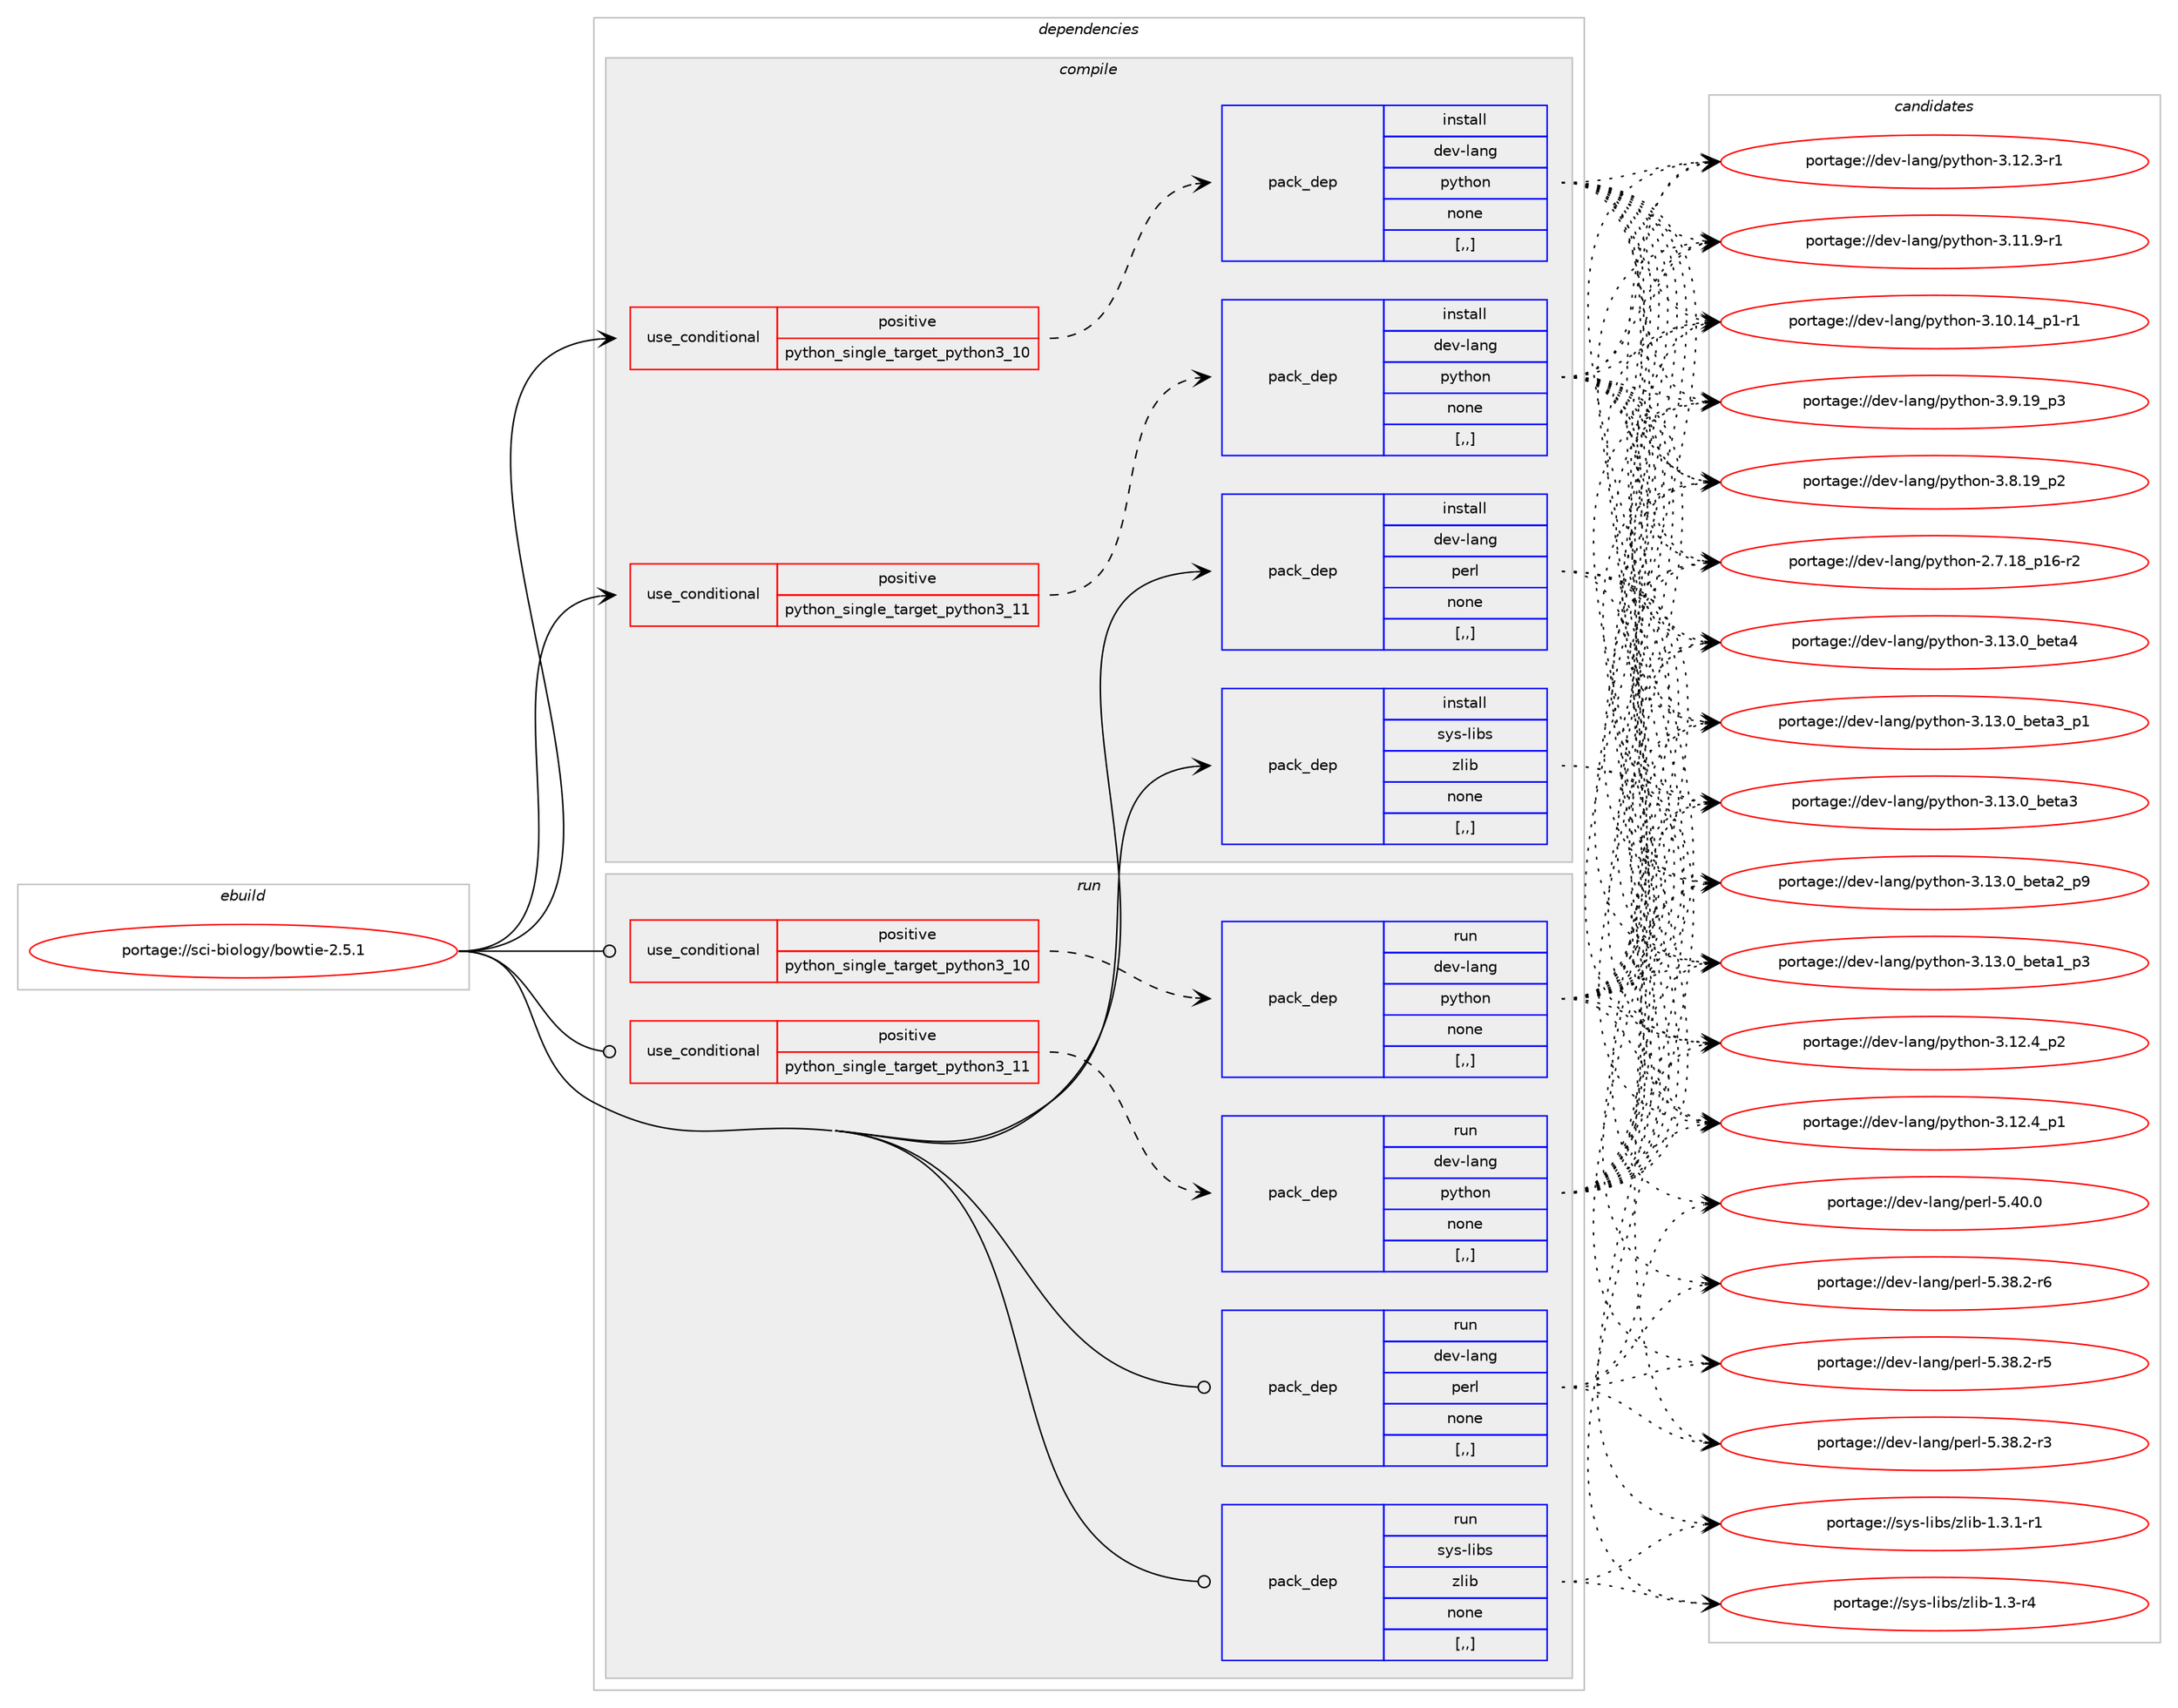 digraph prolog {

# *************
# Graph options
# *************

newrank=true;
concentrate=true;
compound=true;
graph [rankdir=LR,fontname=Helvetica,fontsize=10,ranksep=1.5];#, ranksep=2.5, nodesep=0.2];
edge  [arrowhead=vee];
node  [fontname=Helvetica,fontsize=10];

# **********
# The ebuild
# **********

subgraph cluster_leftcol {
color=gray;
label=<<i>ebuild</i>>;
id [label="portage://sci-biology/bowtie-2.5.1", color=red, width=4, href="../sci-biology/bowtie-2.5.1.svg"];
}

# ****************
# The dependencies
# ****************

subgraph cluster_midcol {
color=gray;
label=<<i>dependencies</i>>;
subgraph cluster_compile {
fillcolor="#eeeeee";
style=filled;
label=<<i>compile</i>>;
subgraph cond103781 {
dependency391927 [label=<<TABLE BORDER="0" CELLBORDER="1" CELLSPACING="0" CELLPADDING="4"><TR><TD ROWSPAN="3" CELLPADDING="10">use_conditional</TD></TR><TR><TD>positive</TD></TR><TR><TD>python_single_target_python3_10</TD></TR></TABLE>>, shape=none, color=red];
subgraph pack285351 {
dependency391928 [label=<<TABLE BORDER="0" CELLBORDER="1" CELLSPACING="0" CELLPADDING="4" WIDTH="220"><TR><TD ROWSPAN="6" CELLPADDING="30">pack_dep</TD></TR><TR><TD WIDTH="110">install</TD></TR><TR><TD>dev-lang</TD></TR><TR><TD>python</TD></TR><TR><TD>none</TD></TR><TR><TD>[,,]</TD></TR></TABLE>>, shape=none, color=blue];
}
dependency391927:e -> dependency391928:w [weight=20,style="dashed",arrowhead="vee"];
}
id:e -> dependency391927:w [weight=20,style="solid",arrowhead="vee"];
subgraph cond103782 {
dependency391929 [label=<<TABLE BORDER="0" CELLBORDER="1" CELLSPACING="0" CELLPADDING="4"><TR><TD ROWSPAN="3" CELLPADDING="10">use_conditional</TD></TR><TR><TD>positive</TD></TR><TR><TD>python_single_target_python3_11</TD></TR></TABLE>>, shape=none, color=red];
subgraph pack285352 {
dependency391930 [label=<<TABLE BORDER="0" CELLBORDER="1" CELLSPACING="0" CELLPADDING="4" WIDTH="220"><TR><TD ROWSPAN="6" CELLPADDING="30">pack_dep</TD></TR><TR><TD WIDTH="110">install</TD></TR><TR><TD>dev-lang</TD></TR><TR><TD>python</TD></TR><TR><TD>none</TD></TR><TR><TD>[,,]</TD></TR></TABLE>>, shape=none, color=blue];
}
dependency391929:e -> dependency391930:w [weight=20,style="dashed",arrowhead="vee"];
}
id:e -> dependency391929:w [weight=20,style="solid",arrowhead="vee"];
subgraph pack285353 {
dependency391931 [label=<<TABLE BORDER="0" CELLBORDER="1" CELLSPACING="0" CELLPADDING="4" WIDTH="220"><TR><TD ROWSPAN="6" CELLPADDING="30">pack_dep</TD></TR><TR><TD WIDTH="110">install</TD></TR><TR><TD>dev-lang</TD></TR><TR><TD>perl</TD></TR><TR><TD>none</TD></TR><TR><TD>[,,]</TD></TR></TABLE>>, shape=none, color=blue];
}
id:e -> dependency391931:w [weight=20,style="solid",arrowhead="vee"];
subgraph pack285354 {
dependency391932 [label=<<TABLE BORDER="0" CELLBORDER="1" CELLSPACING="0" CELLPADDING="4" WIDTH="220"><TR><TD ROWSPAN="6" CELLPADDING="30">pack_dep</TD></TR><TR><TD WIDTH="110">install</TD></TR><TR><TD>sys-libs</TD></TR><TR><TD>zlib</TD></TR><TR><TD>none</TD></TR><TR><TD>[,,]</TD></TR></TABLE>>, shape=none, color=blue];
}
id:e -> dependency391932:w [weight=20,style="solid",arrowhead="vee"];
}
subgraph cluster_compileandrun {
fillcolor="#eeeeee";
style=filled;
label=<<i>compile and run</i>>;
}
subgraph cluster_run {
fillcolor="#eeeeee";
style=filled;
label=<<i>run</i>>;
subgraph cond103783 {
dependency391933 [label=<<TABLE BORDER="0" CELLBORDER="1" CELLSPACING="0" CELLPADDING="4"><TR><TD ROWSPAN="3" CELLPADDING="10">use_conditional</TD></TR><TR><TD>positive</TD></TR><TR><TD>python_single_target_python3_10</TD></TR></TABLE>>, shape=none, color=red];
subgraph pack285355 {
dependency391934 [label=<<TABLE BORDER="0" CELLBORDER="1" CELLSPACING="0" CELLPADDING="4" WIDTH="220"><TR><TD ROWSPAN="6" CELLPADDING="30">pack_dep</TD></TR><TR><TD WIDTH="110">run</TD></TR><TR><TD>dev-lang</TD></TR><TR><TD>python</TD></TR><TR><TD>none</TD></TR><TR><TD>[,,]</TD></TR></TABLE>>, shape=none, color=blue];
}
dependency391933:e -> dependency391934:w [weight=20,style="dashed",arrowhead="vee"];
}
id:e -> dependency391933:w [weight=20,style="solid",arrowhead="odot"];
subgraph cond103784 {
dependency391935 [label=<<TABLE BORDER="0" CELLBORDER="1" CELLSPACING="0" CELLPADDING="4"><TR><TD ROWSPAN="3" CELLPADDING="10">use_conditional</TD></TR><TR><TD>positive</TD></TR><TR><TD>python_single_target_python3_11</TD></TR></TABLE>>, shape=none, color=red];
subgraph pack285356 {
dependency391936 [label=<<TABLE BORDER="0" CELLBORDER="1" CELLSPACING="0" CELLPADDING="4" WIDTH="220"><TR><TD ROWSPAN="6" CELLPADDING="30">pack_dep</TD></TR><TR><TD WIDTH="110">run</TD></TR><TR><TD>dev-lang</TD></TR><TR><TD>python</TD></TR><TR><TD>none</TD></TR><TR><TD>[,,]</TD></TR></TABLE>>, shape=none, color=blue];
}
dependency391935:e -> dependency391936:w [weight=20,style="dashed",arrowhead="vee"];
}
id:e -> dependency391935:w [weight=20,style="solid",arrowhead="odot"];
subgraph pack285357 {
dependency391937 [label=<<TABLE BORDER="0" CELLBORDER="1" CELLSPACING="0" CELLPADDING="4" WIDTH="220"><TR><TD ROWSPAN="6" CELLPADDING="30">pack_dep</TD></TR><TR><TD WIDTH="110">run</TD></TR><TR><TD>dev-lang</TD></TR><TR><TD>perl</TD></TR><TR><TD>none</TD></TR><TR><TD>[,,]</TD></TR></TABLE>>, shape=none, color=blue];
}
id:e -> dependency391937:w [weight=20,style="solid",arrowhead="odot"];
subgraph pack285358 {
dependency391938 [label=<<TABLE BORDER="0" CELLBORDER="1" CELLSPACING="0" CELLPADDING="4" WIDTH="220"><TR><TD ROWSPAN="6" CELLPADDING="30">pack_dep</TD></TR><TR><TD WIDTH="110">run</TD></TR><TR><TD>sys-libs</TD></TR><TR><TD>zlib</TD></TR><TR><TD>none</TD></TR><TR><TD>[,,]</TD></TR></TABLE>>, shape=none, color=blue];
}
id:e -> dependency391938:w [weight=20,style="solid",arrowhead="odot"];
}
}

# **************
# The candidates
# **************

subgraph cluster_choices {
rank=same;
color=gray;
label=<<i>candidates</i>>;

subgraph choice285351 {
color=black;
nodesep=1;
choice1001011184510897110103471121211161041111104551464951464895981011169752 [label="portage://dev-lang/python-3.13.0_beta4", color=red, width=4,href="../dev-lang/python-3.13.0_beta4.svg"];
choice10010111845108971101034711212111610411111045514649514648959810111697519511249 [label="portage://dev-lang/python-3.13.0_beta3_p1", color=red, width=4,href="../dev-lang/python-3.13.0_beta3_p1.svg"];
choice1001011184510897110103471121211161041111104551464951464895981011169751 [label="portage://dev-lang/python-3.13.0_beta3", color=red, width=4,href="../dev-lang/python-3.13.0_beta3.svg"];
choice10010111845108971101034711212111610411111045514649514648959810111697509511257 [label="portage://dev-lang/python-3.13.0_beta2_p9", color=red, width=4,href="../dev-lang/python-3.13.0_beta2_p9.svg"];
choice10010111845108971101034711212111610411111045514649514648959810111697499511251 [label="portage://dev-lang/python-3.13.0_beta1_p3", color=red, width=4,href="../dev-lang/python-3.13.0_beta1_p3.svg"];
choice100101118451089711010347112121116104111110455146495046529511250 [label="portage://dev-lang/python-3.12.4_p2", color=red, width=4,href="../dev-lang/python-3.12.4_p2.svg"];
choice100101118451089711010347112121116104111110455146495046529511249 [label="portage://dev-lang/python-3.12.4_p1", color=red, width=4,href="../dev-lang/python-3.12.4_p1.svg"];
choice100101118451089711010347112121116104111110455146495046514511449 [label="portage://dev-lang/python-3.12.3-r1", color=red, width=4,href="../dev-lang/python-3.12.3-r1.svg"];
choice100101118451089711010347112121116104111110455146494946574511449 [label="portage://dev-lang/python-3.11.9-r1", color=red, width=4,href="../dev-lang/python-3.11.9-r1.svg"];
choice100101118451089711010347112121116104111110455146494846495295112494511449 [label="portage://dev-lang/python-3.10.14_p1-r1", color=red, width=4,href="../dev-lang/python-3.10.14_p1-r1.svg"];
choice100101118451089711010347112121116104111110455146574649579511251 [label="portage://dev-lang/python-3.9.19_p3", color=red, width=4,href="../dev-lang/python-3.9.19_p3.svg"];
choice100101118451089711010347112121116104111110455146564649579511250 [label="portage://dev-lang/python-3.8.19_p2", color=red, width=4,href="../dev-lang/python-3.8.19_p2.svg"];
choice100101118451089711010347112121116104111110455046554649569511249544511450 [label="portage://dev-lang/python-2.7.18_p16-r2", color=red, width=4,href="../dev-lang/python-2.7.18_p16-r2.svg"];
dependency391928:e -> choice1001011184510897110103471121211161041111104551464951464895981011169752:w [style=dotted,weight="100"];
dependency391928:e -> choice10010111845108971101034711212111610411111045514649514648959810111697519511249:w [style=dotted,weight="100"];
dependency391928:e -> choice1001011184510897110103471121211161041111104551464951464895981011169751:w [style=dotted,weight="100"];
dependency391928:e -> choice10010111845108971101034711212111610411111045514649514648959810111697509511257:w [style=dotted,weight="100"];
dependency391928:e -> choice10010111845108971101034711212111610411111045514649514648959810111697499511251:w [style=dotted,weight="100"];
dependency391928:e -> choice100101118451089711010347112121116104111110455146495046529511250:w [style=dotted,weight="100"];
dependency391928:e -> choice100101118451089711010347112121116104111110455146495046529511249:w [style=dotted,weight="100"];
dependency391928:e -> choice100101118451089711010347112121116104111110455146495046514511449:w [style=dotted,weight="100"];
dependency391928:e -> choice100101118451089711010347112121116104111110455146494946574511449:w [style=dotted,weight="100"];
dependency391928:e -> choice100101118451089711010347112121116104111110455146494846495295112494511449:w [style=dotted,weight="100"];
dependency391928:e -> choice100101118451089711010347112121116104111110455146574649579511251:w [style=dotted,weight="100"];
dependency391928:e -> choice100101118451089711010347112121116104111110455146564649579511250:w [style=dotted,weight="100"];
dependency391928:e -> choice100101118451089711010347112121116104111110455046554649569511249544511450:w [style=dotted,weight="100"];
}
subgraph choice285352 {
color=black;
nodesep=1;
choice1001011184510897110103471121211161041111104551464951464895981011169752 [label="portage://dev-lang/python-3.13.0_beta4", color=red, width=4,href="../dev-lang/python-3.13.0_beta4.svg"];
choice10010111845108971101034711212111610411111045514649514648959810111697519511249 [label="portage://dev-lang/python-3.13.0_beta3_p1", color=red, width=4,href="../dev-lang/python-3.13.0_beta3_p1.svg"];
choice1001011184510897110103471121211161041111104551464951464895981011169751 [label="portage://dev-lang/python-3.13.0_beta3", color=red, width=4,href="../dev-lang/python-3.13.0_beta3.svg"];
choice10010111845108971101034711212111610411111045514649514648959810111697509511257 [label="portage://dev-lang/python-3.13.0_beta2_p9", color=red, width=4,href="../dev-lang/python-3.13.0_beta2_p9.svg"];
choice10010111845108971101034711212111610411111045514649514648959810111697499511251 [label="portage://dev-lang/python-3.13.0_beta1_p3", color=red, width=4,href="../dev-lang/python-3.13.0_beta1_p3.svg"];
choice100101118451089711010347112121116104111110455146495046529511250 [label="portage://dev-lang/python-3.12.4_p2", color=red, width=4,href="../dev-lang/python-3.12.4_p2.svg"];
choice100101118451089711010347112121116104111110455146495046529511249 [label="portage://dev-lang/python-3.12.4_p1", color=red, width=4,href="../dev-lang/python-3.12.4_p1.svg"];
choice100101118451089711010347112121116104111110455146495046514511449 [label="portage://dev-lang/python-3.12.3-r1", color=red, width=4,href="../dev-lang/python-3.12.3-r1.svg"];
choice100101118451089711010347112121116104111110455146494946574511449 [label="portage://dev-lang/python-3.11.9-r1", color=red, width=4,href="../dev-lang/python-3.11.9-r1.svg"];
choice100101118451089711010347112121116104111110455146494846495295112494511449 [label="portage://dev-lang/python-3.10.14_p1-r1", color=red, width=4,href="../dev-lang/python-3.10.14_p1-r1.svg"];
choice100101118451089711010347112121116104111110455146574649579511251 [label="portage://dev-lang/python-3.9.19_p3", color=red, width=4,href="../dev-lang/python-3.9.19_p3.svg"];
choice100101118451089711010347112121116104111110455146564649579511250 [label="portage://dev-lang/python-3.8.19_p2", color=red, width=4,href="../dev-lang/python-3.8.19_p2.svg"];
choice100101118451089711010347112121116104111110455046554649569511249544511450 [label="portage://dev-lang/python-2.7.18_p16-r2", color=red, width=4,href="../dev-lang/python-2.7.18_p16-r2.svg"];
dependency391930:e -> choice1001011184510897110103471121211161041111104551464951464895981011169752:w [style=dotted,weight="100"];
dependency391930:e -> choice10010111845108971101034711212111610411111045514649514648959810111697519511249:w [style=dotted,weight="100"];
dependency391930:e -> choice1001011184510897110103471121211161041111104551464951464895981011169751:w [style=dotted,weight="100"];
dependency391930:e -> choice10010111845108971101034711212111610411111045514649514648959810111697509511257:w [style=dotted,weight="100"];
dependency391930:e -> choice10010111845108971101034711212111610411111045514649514648959810111697499511251:w [style=dotted,weight="100"];
dependency391930:e -> choice100101118451089711010347112121116104111110455146495046529511250:w [style=dotted,weight="100"];
dependency391930:e -> choice100101118451089711010347112121116104111110455146495046529511249:w [style=dotted,weight="100"];
dependency391930:e -> choice100101118451089711010347112121116104111110455146495046514511449:w [style=dotted,weight="100"];
dependency391930:e -> choice100101118451089711010347112121116104111110455146494946574511449:w [style=dotted,weight="100"];
dependency391930:e -> choice100101118451089711010347112121116104111110455146494846495295112494511449:w [style=dotted,weight="100"];
dependency391930:e -> choice100101118451089711010347112121116104111110455146574649579511251:w [style=dotted,weight="100"];
dependency391930:e -> choice100101118451089711010347112121116104111110455146564649579511250:w [style=dotted,weight="100"];
dependency391930:e -> choice100101118451089711010347112121116104111110455046554649569511249544511450:w [style=dotted,weight="100"];
}
subgraph choice285353 {
color=black;
nodesep=1;
choice10010111845108971101034711210111410845534652484648 [label="portage://dev-lang/perl-5.40.0", color=red, width=4,href="../dev-lang/perl-5.40.0.svg"];
choice100101118451089711010347112101114108455346515646504511454 [label="portage://dev-lang/perl-5.38.2-r6", color=red, width=4,href="../dev-lang/perl-5.38.2-r6.svg"];
choice100101118451089711010347112101114108455346515646504511453 [label="portage://dev-lang/perl-5.38.2-r5", color=red, width=4,href="../dev-lang/perl-5.38.2-r5.svg"];
choice100101118451089711010347112101114108455346515646504511451 [label="portage://dev-lang/perl-5.38.2-r3", color=red, width=4,href="../dev-lang/perl-5.38.2-r3.svg"];
dependency391931:e -> choice10010111845108971101034711210111410845534652484648:w [style=dotted,weight="100"];
dependency391931:e -> choice100101118451089711010347112101114108455346515646504511454:w [style=dotted,weight="100"];
dependency391931:e -> choice100101118451089711010347112101114108455346515646504511453:w [style=dotted,weight="100"];
dependency391931:e -> choice100101118451089711010347112101114108455346515646504511451:w [style=dotted,weight="100"];
}
subgraph choice285354 {
color=black;
nodesep=1;
choice115121115451081059811547122108105984549465146494511449 [label="portage://sys-libs/zlib-1.3.1-r1", color=red, width=4,href="../sys-libs/zlib-1.3.1-r1.svg"];
choice11512111545108105981154712210810598454946514511452 [label="portage://sys-libs/zlib-1.3-r4", color=red, width=4,href="../sys-libs/zlib-1.3-r4.svg"];
dependency391932:e -> choice115121115451081059811547122108105984549465146494511449:w [style=dotted,weight="100"];
dependency391932:e -> choice11512111545108105981154712210810598454946514511452:w [style=dotted,weight="100"];
}
subgraph choice285355 {
color=black;
nodesep=1;
choice1001011184510897110103471121211161041111104551464951464895981011169752 [label="portage://dev-lang/python-3.13.0_beta4", color=red, width=4,href="../dev-lang/python-3.13.0_beta4.svg"];
choice10010111845108971101034711212111610411111045514649514648959810111697519511249 [label="portage://dev-lang/python-3.13.0_beta3_p1", color=red, width=4,href="../dev-lang/python-3.13.0_beta3_p1.svg"];
choice1001011184510897110103471121211161041111104551464951464895981011169751 [label="portage://dev-lang/python-3.13.0_beta3", color=red, width=4,href="../dev-lang/python-3.13.0_beta3.svg"];
choice10010111845108971101034711212111610411111045514649514648959810111697509511257 [label="portage://dev-lang/python-3.13.0_beta2_p9", color=red, width=4,href="../dev-lang/python-3.13.0_beta2_p9.svg"];
choice10010111845108971101034711212111610411111045514649514648959810111697499511251 [label="portage://dev-lang/python-3.13.0_beta1_p3", color=red, width=4,href="../dev-lang/python-3.13.0_beta1_p3.svg"];
choice100101118451089711010347112121116104111110455146495046529511250 [label="portage://dev-lang/python-3.12.4_p2", color=red, width=4,href="../dev-lang/python-3.12.4_p2.svg"];
choice100101118451089711010347112121116104111110455146495046529511249 [label="portage://dev-lang/python-3.12.4_p1", color=red, width=4,href="../dev-lang/python-3.12.4_p1.svg"];
choice100101118451089711010347112121116104111110455146495046514511449 [label="portage://dev-lang/python-3.12.3-r1", color=red, width=4,href="../dev-lang/python-3.12.3-r1.svg"];
choice100101118451089711010347112121116104111110455146494946574511449 [label="portage://dev-lang/python-3.11.9-r1", color=red, width=4,href="../dev-lang/python-3.11.9-r1.svg"];
choice100101118451089711010347112121116104111110455146494846495295112494511449 [label="portage://dev-lang/python-3.10.14_p1-r1", color=red, width=4,href="../dev-lang/python-3.10.14_p1-r1.svg"];
choice100101118451089711010347112121116104111110455146574649579511251 [label="portage://dev-lang/python-3.9.19_p3", color=red, width=4,href="../dev-lang/python-3.9.19_p3.svg"];
choice100101118451089711010347112121116104111110455146564649579511250 [label="portage://dev-lang/python-3.8.19_p2", color=red, width=4,href="../dev-lang/python-3.8.19_p2.svg"];
choice100101118451089711010347112121116104111110455046554649569511249544511450 [label="portage://dev-lang/python-2.7.18_p16-r2", color=red, width=4,href="../dev-lang/python-2.7.18_p16-r2.svg"];
dependency391934:e -> choice1001011184510897110103471121211161041111104551464951464895981011169752:w [style=dotted,weight="100"];
dependency391934:e -> choice10010111845108971101034711212111610411111045514649514648959810111697519511249:w [style=dotted,weight="100"];
dependency391934:e -> choice1001011184510897110103471121211161041111104551464951464895981011169751:w [style=dotted,weight="100"];
dependency391934:e -> choice10010111845108971101034711212111610411111045514649514648959810111697509511257:w [style=dotted,weight="100"];
dependency391934:e -> choice10010111845108971101034711212111610411111045514649514648959810111697499511251:w [style=dotted,weight="100"];
dependency391934:e -> choice100101118451089711010347112121116104111110455146495046529511250:w [style=dotted,weight="100"];
dependency391934:e -> choice100101118451089711010347112121116104111110455146495046529511249:w [style=dotted,weight="100"];
dependency391934:e -> choice100101118451089711010347112121116104111110455146495046514511449:w [style=dotted,weight="100"];
dependency391934:e -> choice100101118451089711010347112121116104111110455146494946574511449:w [style=dotted,weight="100"];
dependency391934:e -> choice100101118451089711010347112121116104111110455146494846495295112494511449:w [style=dotted,weight="100"];
dependency391934:e -> choice100101118451089711010347112121116104111110455146574649579511251:w [style=dotted,weight="100"];
dependency391934:e -> choice100101118451089711010347112121116104111110455146564649579511250:w [style=dotted,weight="100"];
dependency391934:e -> choice100101118451089711010347112121116104111110455046554649569511249544511450:w [style=dotted,weight="100"];
}
subgraph choice285356 {
color=black;
nodesep=1;
choice1001011184510897110103471121211161041111104551464951464895981011169752 [label="portage://dev-lang/python-3.13.0_beta4", color=red, width=4,href="../dev-lang/python-3.13.0_beta4.svg"];
choice10010111845108971101034711212111610411111045514649514648959810111697519511249 [label="portage://dev-lang/python-3.13.0_beta3_p1", color=red, width=4,href="../dev-lang/python-3.13.0_beta3_p1.svg"];
choice1001011184510897110103471121211161041111104551464951464895981011169751 [label="portage://dev-lang/python-3.13.0_beta3", color=red, width=4,href="../dev-lang/python-3.13.0_beta3.svg"];
choice10010111845108971101034711212111610411111045514649514648959810111697509511257 [label="portage://dev-lang/python-3.13.0_beta2_p9", color=red, width=4,href="../dev-lang/python-3.13.0_beta2_p9.svg"];
choice10010111845108971101034711212111610411111045514649514648959810111697499511251 [label="portage://dev-lang/python-3.13.0_beta1_p3", color=red, width=4,href="../dev-lang/python-3.13.0_beta1_p3.svg"];
choice100101118451089711010347112121116104111110455146495046529511250 [label="portage://dev-lang/python-3.12.4_p2", color=red, width=4,href="../dev-lang/python-3.12.4_p2.svg"];
choice100101118451089711010347112121116104111110455146495046529511249 [label="portage://dev-lang/python-3.12.4_p1", color=red, width=4,href="../dev-lang/python-3.12.4_p1.svg"];
choice100101118451089711010347112121116104111110455146495046514511449 [label="portage://dev-lang/python-3.12.3-r1", color=red, width=4,href="../dev-lang/python-3.12.3-r1.svg"];
choice100101118451089711010347112121116104111110455146494946574511449 [label="portage://dev-lang/python-3.11.9-r1", color=red, width=4,href="../dev-lang/python-3.11.9-r1.svg"];
choice100101118451089711010347112121116104111110455146494846495295112494511449 [label="portage://dev-lang/python-3.10.14_p1-r1", color=red, width=4,href="../dev-lang/python-3.10.14_p1-r1.svg"];
choice100101118451089711010347112121116104111110455146574649579511251 [label="portage://dev-lang/python-3.9.19_p3", color=red, width=4,href="../dev-lang/python-3.9.19_p3.svg"];
choice100101118451089711010347112121116104111110455146564649579511250 [label="portage://dev-lang/python-3.8.19_p2", color=red, width=4,href="../dev-lang/python-3.8.19_p2.svg"];
choice100101118451089711010347112121116104111110455046554649569511249544511450 [label="portage://dev-lang/python-2.7.18_p16-r2", color=red, width=4,href="../dev-lang/python-2.7.18_p16-r2.svg"];
dependency391936:e -> choice1001011184510897110103471121211161041111104551464951464895981011169752:w [style=dotted,weight="100"];
dependency391936:e -> choice10010111845108971101034711212111610411111045514649514648959810111697519511249:w [style=dotted,weight="100"];
dependency391936:e -> choice1001011184510897110103471121211161041111104551464951464895981011169751:w [style=dotted,weight="100"];
dependency391936:e -> choice10010111845108971101034711212111610411111045514649514648959810111697509511257:w [style=dotted,weight="100"];
dependency391936:e -> choice10010111845108971101034711212111610411111045514649514648959810111697499511251:w [style=dotted,weight="100"];
dependency391936:e -> choice100101118451089711010347112121116104111110455146495046529511250:w [style=dotted,weight="100"];
dependency391936:e -> choice100101118451089711010347112121116104111110455146495046529511249:w [style=dotted,weight="100"];
dependency391936:e -> choice100101118451089711010347112121116104111110455146495046514511449:w [style=dotted,weight="100"];
dependency391936:e -> choice100101118451089711010347112121116104111110455146494946574511449:w [style=dotted,weight="100"];
dependency391936:e -> choice100101118451089711010347112121116104111110455146494846495295112494511449:w [style=dotted,weight="100"];
dependency391936:e -> choice100101118451089711010347112121116104111110455146574649579511251:w [style=dotted,weight="100"];
dependency391936:e -> choice100101118451089711010347112121116104111110455146564649579511250:w [style=dotted,weight="100"];
dependency391936:e -> choice100101118451089711010347112121116104111110455046554649569511249544511450:w [style=dotted,weight="100"];
}
subgraph choice285357 {
color=black;
nodesep=1;
choice10010111845108971101034711210111410845534652484648 [label="portage://dev-lang/perl-5.40.0", color=red, width=4,href="../dev-lang/perl-5.40.0.svg"];
choice100101118451089711010347112101114108455346515646504511454 [label="portage://dev-lang/perl-5.38.2-r6", color=red, width=4,href="../dev-lang/perl-5.38.2-r6.svg"];
choice100101118451089711010347112101114108455346515646504511453 [label="portage://dev-lang/perl-5.38.2-r5", color=red, width=4,href="../dev-lang/perl-5.38.2-r5.svg"];
choice100101118451089711010347112101114108455346515646504511451 [label="portage://dev-lang/perl-5.38.2-r3", color=red, width=4,href="../dev-lang/perl-5.38.2-r3.svg"];
dependency391937:e -> choice10010111845108971101034711210111410845534652484648:w [style=dotted,weight="100"];
dependency391937:e -> choice100101118451089711010347112101114108455346515646504511454:w [style=dotted,weight="100"];
dependency391937:e -> choice100101118451089711010347112101114108455346515646504511453:w [style=dotted,weight="100"];
dependency391937:e -> choice100101118451089711010347112101114108455346515646504511451:w [style=dotted,weight="100"];
}
subgraph choice285358 {
color=black;
nodesep=1;
choice115121115451081059811547122108105984549465146494511449 [label="portage://sys-libs/zlib-1.3.1-r1", color=red, width=4,href="../sys-libs/zlib-1.3.1-r1.svg"];
choice11512111545108105981154712210810598454946514511452 [label="portage://sys-libs/zlib-1.3-r4", color=red, width=4,href="../sys-libs/zlib-1.3-r4.svg"];
dependency391938:e -> choice115121115451081059811547122108105984549465146494511449:w [style=dotted,weight="100"];
dependency391938:e -> choice11512111545108105981154712210810598454946514511452:w [style=dotted,weight="100"];
}
}

}
